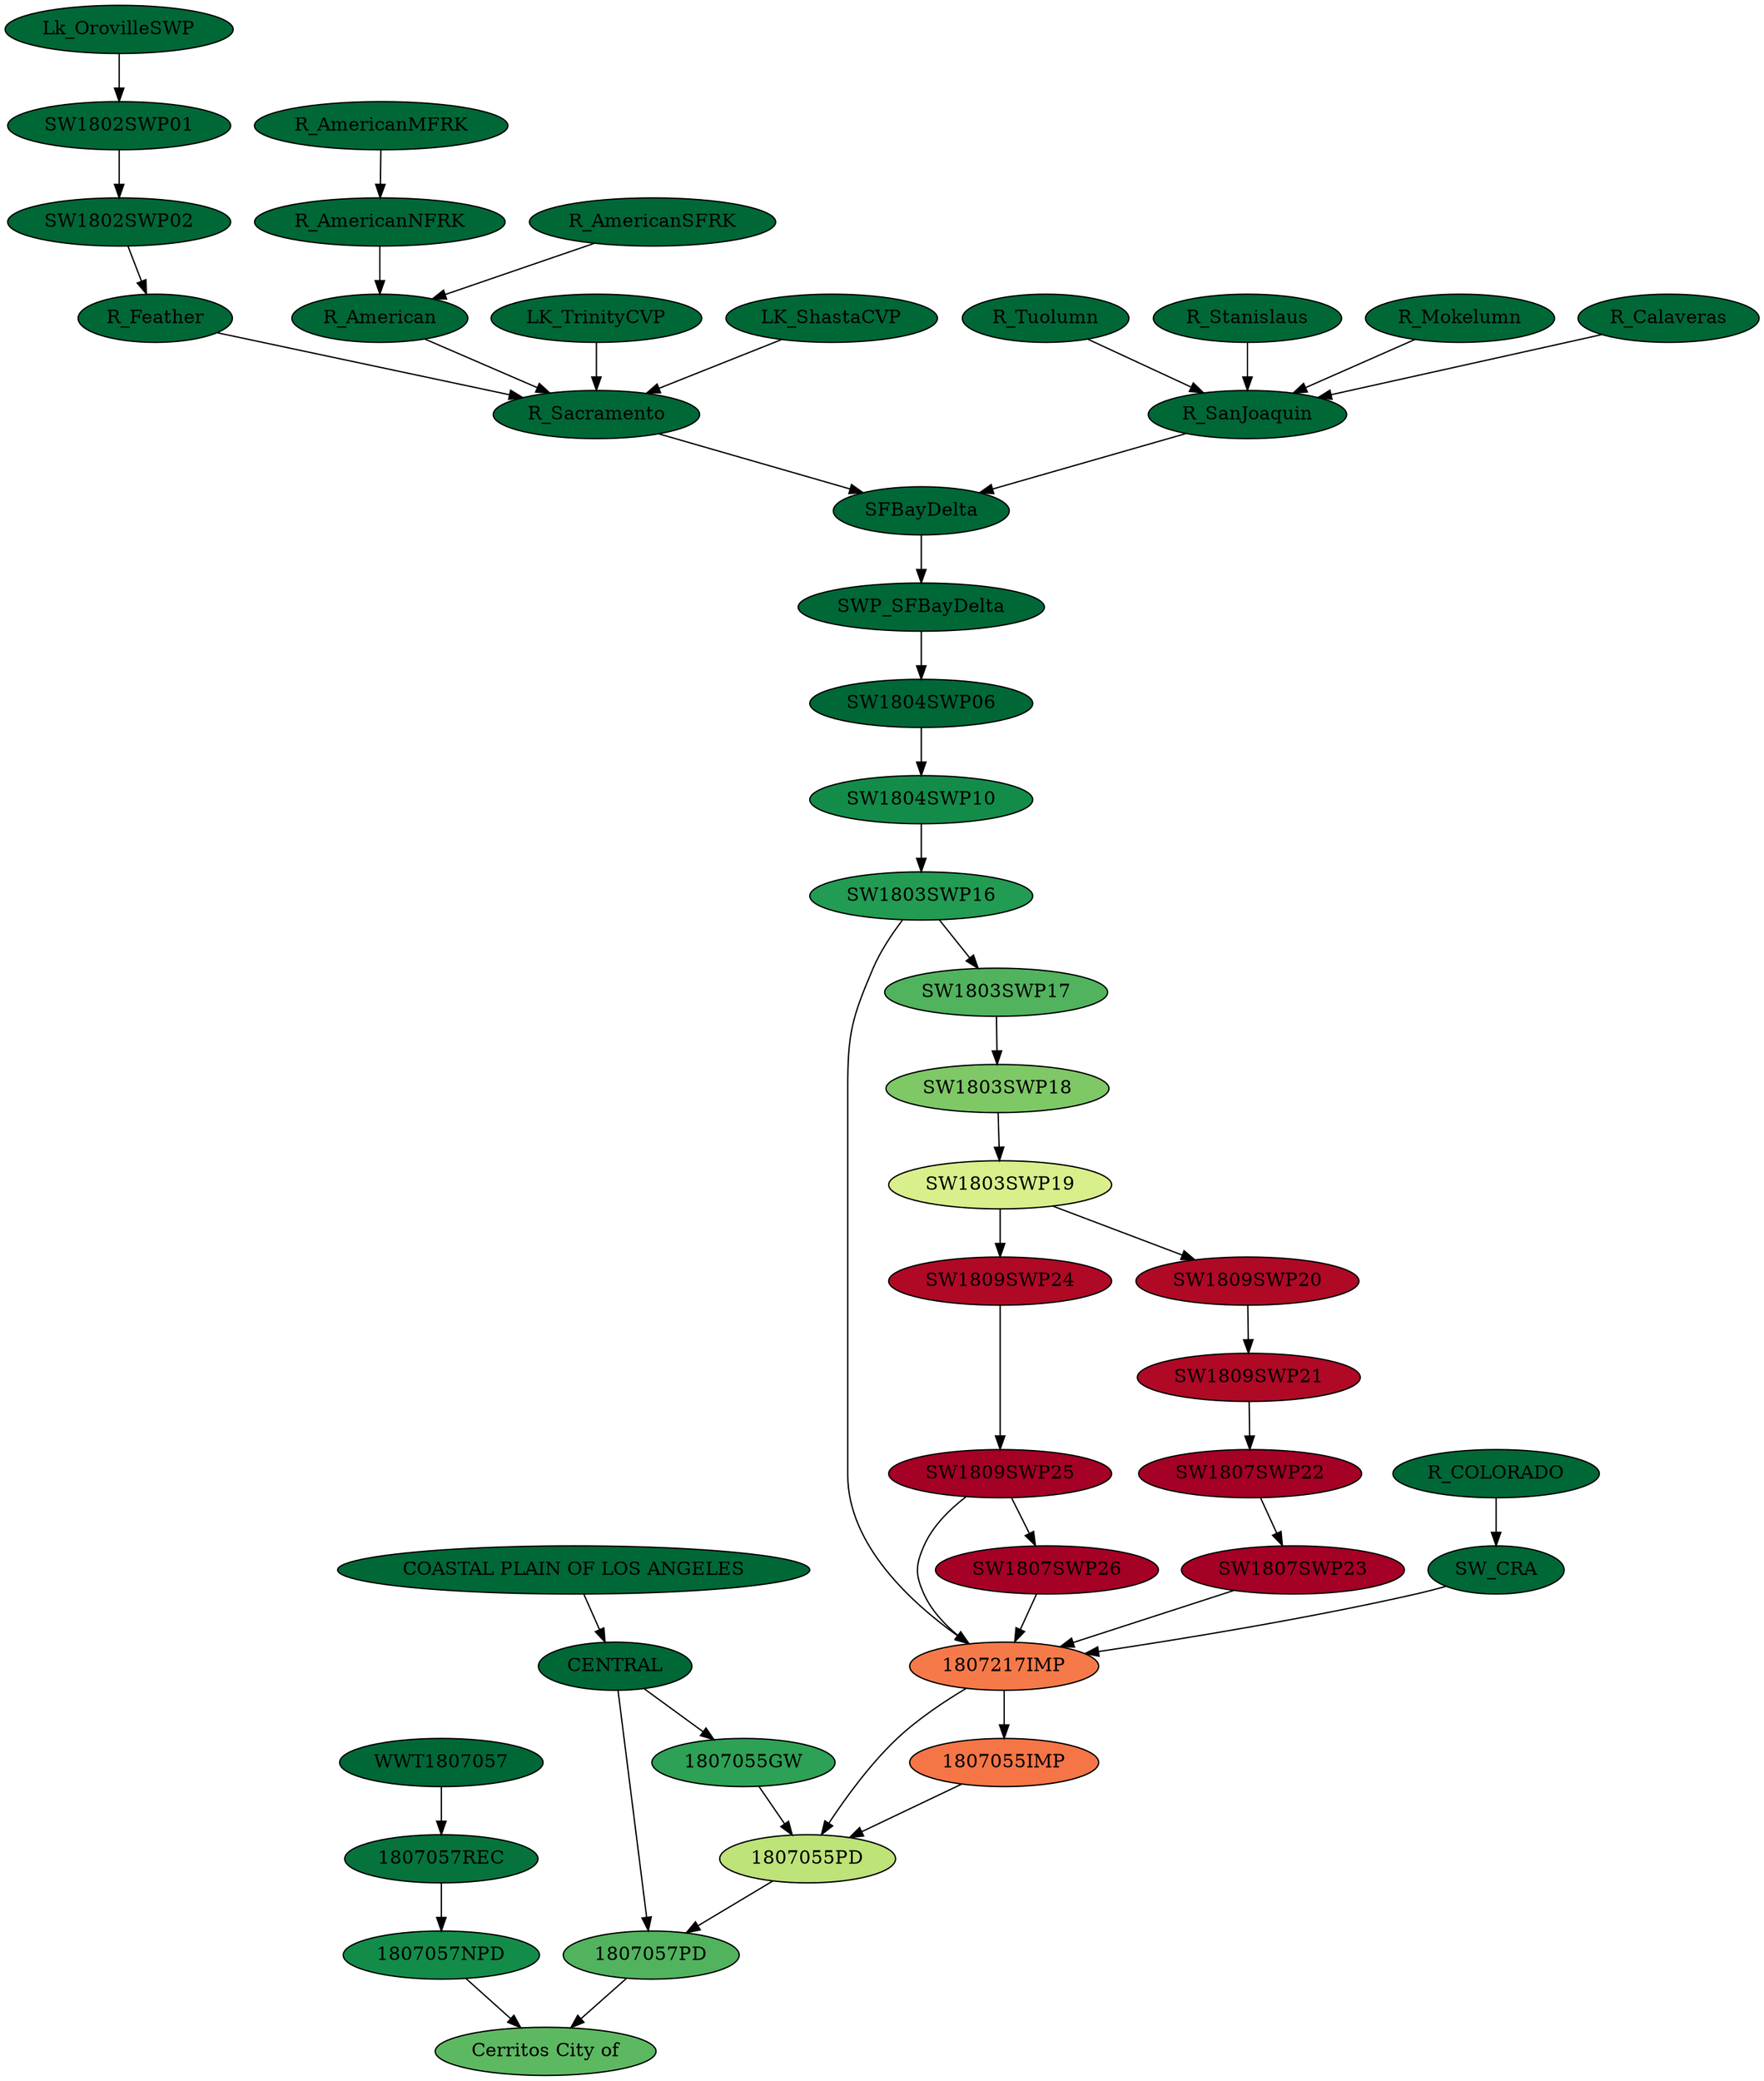 digraph  {
"1807055PD" [fillcolor="#bde379", style=filled];
"1807057PD" [fillcolor="#51b35e", style=filled];
"1807217IMP" [fillcolor="#f67a49", style=filled];
"1807055IMP" [fillcolor="#f57547", style=filled];
SW1809SWP25 [fillcolor="#a50026", style=filled];
SW1807SWP26 [fillcolor="#a50026", style=filled];
SW1803SWP19 [fillcolor="#d9ef8b", style=filled];
SW1809SWP24 [fillcolor="#af0926", style=filled];
SW1807SWP22 [fillcolor="#a50026", style=filled];
SW1807SWP23 [fillcolor="#a50026", style=filled];
SW1809SWP20 [fillcolor="#af0926", style=filled];
SW1809SWP21 [fillcolor="#af0926", style=filled];
SW1803SWP18 [fillcolor="#7fc866", style=filled];
SW1803SWP16 [fillcolor="#219c52", style=filled];
SW1803SWP17 [fillcolor="#51b35e", style=filled];
SW1804SWP10 [fillcolor="#138c4a", style=filled];
SWP_SFBayDelta [fillcolor="#006837", style=filled];
SW1804SWP06 [fillcolor="#006837", style=filled];
R_Sacramento [fillcolor="#006837", style=filled];
SFBayDelta [fillcolor="#006837", style=filled];
SW1802SWP02 [fillcolor="#006837", style=filled];
R_Feather [fillcolor="#006837", style=filled];
Lk_OrovilleSWP [fillcolor="#006837", style=filled];
SW1802SWP01 [fillcolor="#006837", style=filled];
R_AmericanNFRK [fillcolor="#006837", style=filled];
R_American [fillcolor="#006837", style=filled];
R_AmericanMFRK [fillcolor="#006837", style=filled];
R_AmericanSFRK [fillcolor="#006837", style=filled];
LK_TrinityCVP [fillcolor="#006837", style=filled];
LK_ShastaCVP [fillcolor="#006837", style=filled];
R_SanJoaquin [fillcolor="#006837", style=filled];
R_Tuolumn [fillcolor="#006837", style=filled];
R_Stanislaus [fillcolor="#006837", style=filled];
R_Mokelumn [fillcolor="#006837", style=filled];
R_Calaveras [fillcolor="#006837", style=filled];
R_COLORADO [fillcolor="#006837", style=filled];
SW_CRA [fillcolor="#006837", style=filled];
CENTRAL [fillcolor="#006837", style=filled];
"1807055GW" [fillcolor="#2da155", style=filled];
"COASTAL PLAIN OF LOS ANGELES" [fillcolor="#006837", style=filled];
"Cerritos City of" [fillcolor="#5db961", style=filled];
"1807057REC" [fillcolor="#06733d", style=filled];
"1807057NPD" [fillcolor="#138c4a", style=filled];
WWT1807057 [fillcolor="#006837", style=filled];
"1807055PD" -> "1807057PD"  [key=0];
"1807057PD" -> "Cerritos City of"  [key=0];
"1807217IMP" -> "1807055PD"  [key=0];
"1807217IMP" -> "1807055IMP"  [key=0];
"1807055IMP" -> "1807055PD"  [key=0];
SW1809SWP25 -> "1807217IMP"  [key=0];
SW1809SWP25 -> SW1807SWP26  [key=0];
SW1807SWP26 -> "1807217IMP"  [key=0];
SW1803SWP19 -> SW1809SWP24  [key=0];
SW1803SWP19 -> SW1809SWP20  [key=0];
SW1809SWP24 -> SW1809SWP25  [key=0];
SW1807SWP22 -> SW1807SWP23  [key=0];
SW1807SWP23 -> "1807217IMP"  [key=0];
SW1809SWP20 -> SW1809SWP21  [key=0];
SW1809SWP21 -> SW1807SWP22  [key=0];
SW1803SWP18 -> SW1803SWP19  [key=0];
SW1803SWP16 -> SW1803SWP17  [key=0];
SW1803SWP16 -> "1807217IMP"  [key=0];
SW1803SWP17 -> SW1803SWP18  [key=0];
SW1804SWP10 -> SW1803SWP16  [key=0];
SWP_SFBayDelta -> SW1804SWP06  [key=0];
SW1804SWP06 -> SW1804SWP10  [key=0];
R_Sacramento -> SFBayDelta  [key=0];
SFBayDelta -> SWP_SFBayDelta  [key=0];
SW1802SWP02 -> R_Feather  [key=0];
R_Feather -> R_Sacramento  [key=0];
Lk_OrovilleSWP -> SW1802SWP01  [key=0];
SW1802SWP01 -> SW1802SWP02  [key=0];
R_AmericanNFRK -> R_American  [key=0];
R_American -> R_Sacramento  [key=0];
R_AmericanMFRK -> R_AmericanNFRK  [key=0];
R_AmericanSFRK -> R_American  [key=0];
LK_TrinityCVP -> R_Sacramento  [key=0];
LK_ShastaCVP -> R_Sacramento  [key=0];
R_SanJoaquin -> SFBayDelta  [key=0];
R_Tuolumn -> R_SanJoaquin  [key=0];
R_Stanislaus -> R_SanJoaquin  [key=0];
R_Mokelumn -> R_SanJoaquin  [key=0];
R_Calaveras -> R_SanJoaquin  [key=0];
R_COLORADO -> SW_CRA  [key=0];
SW_CRA -> "1807217IMP"  [key=0];
CENTRAL -> "1807055GW"  [key=0];
CENTRAL -> "1807057PD"  [key=0];
"1807055GW" -> "1807055PD"  [key=0];
"COASTAL PLAIN OF LOS ANGELES" -> CENTRAL  [key=0];
"1807057REC" -> "1807057NPD"  [key=0];
"1807057NPD" -> "Cerritos City of"  [key=0];
WWT1807057 -> "1807057REC"  [key=0];
}
